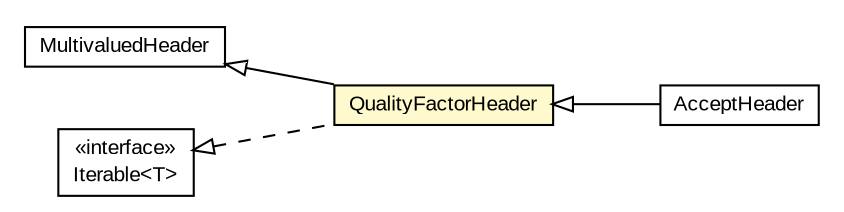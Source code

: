 #!/usr/local/bin/dot
#
# Class diagram 
# Generated by UMLGraph version R5_6-24-gf6e263 (http://www.umlgraph.org/)
#

digraph G {
	edge [fontname="arial",fontsize=10,labelfontname="arial",labelfontsize=10];
	node [fontname="arial",fontsize=10,shape=plaintext];
	nodesep=0.25;
	ranksep=0.5;
	rankdir=LR;
	// io.reinert.requestor.header.QualityFactorHeader
	c8454 [label=<<table title="io.reinert.requestor.header.QualityFactorHeader" border="0" cellborder="1" cellspacing="0" cellpadding="2" port="p" bgcolor="lemonChiffon" href="./QualityFactorHeader.html">
		<tr><td><table border="0" cellspacing="0" cellpadding="1">
<tr><td align="center" balign="center"> QualityFactorHeader </td></tr>
		</table></td></tr>
		</table>>, URL="./QualityFactorHeader.html", fontname="arial", fontcolor="black", fontsize=10.0];
	// io.reinert.requestor.header.MultivaluedHeader
	c8458 [label=<<table title="io.reinert.requestor.header.MultivaluedHeader" border="0" cellborder="1" cellspacing="0" cellpadding="2" port="p" href="./MultivaluedHeader.html">
		<tr><td><table border="0" cellspacing="0" cellpadding="1">
<tr><td align="center" balign="center"> MultivaluedHeader </td></tr>
		</table></td></tr>
		</table>>, URL="./MultivaluedHeader.html", fontname="arial", fontcolor="black", fontsize=10.0];
	// io.reinert.requestor.header.AcceptHeader
	c8462 [label=<<table title="io.reinert.requestor.header.AcceptHeader" border="0" cellborder="1" cellspacing="0" cellpadding="2" port="p" href="./AcceptHeader.html">
		<tr><td><table border="0" cellspacing="0" cellpadding="1">
<tr><td align="center" balign="center"> AcceptHeader </td></tr>
		</table></td></tr>
		</table>>, URL="./AcceptHeader.html", fontname="arial", fontcolor="black", fontsize=10.0];
	//io.reinert.requestor.header.QualityFactorHeader extends io.reinert.requestor.header.MultivaluedHeader
	c8458:p -> c8454:p [dir=back,arrowtail=empty];
	//io.reinert.requestor.header.QualityFactorHeader implements java.lang.Iterable<T>
	c8506:p -> c8454:p [dir=back,arrowtail=empty,style=dashed];
	//io.reinert.requestor.header.AcceptHeader extends io.reinert.requestor.header.QualityFactorHeader
	c8454:p -> c8462:p [dir=back,arrowtail=empty];
	// java.lang.Iterable<T>
	c8506 [label=<<table title="java.lang.Iterable" border="0" cellborder="1" cellspacing="0" cellpadding="2" port="p" href="http://download.oracle.com/javase/7/docs/api/java/lang/Iterable.html">
		<tr><td><table border="0" cellspacing="0" cellpadding="1">
<tr><td align="center" balign="center"> &#171;interface&#187; </td></tr>
<tr><td align="center" balign="center"> Iterable&lt;T&gt; </td></tr>
		</table></td></tr>
		</table>>, URL="http://download.oracle.com/javase/7/docs/api/java/lang/Iterable.html", fontname="arial", fontcolor="black", fontsize=10.0];
}

